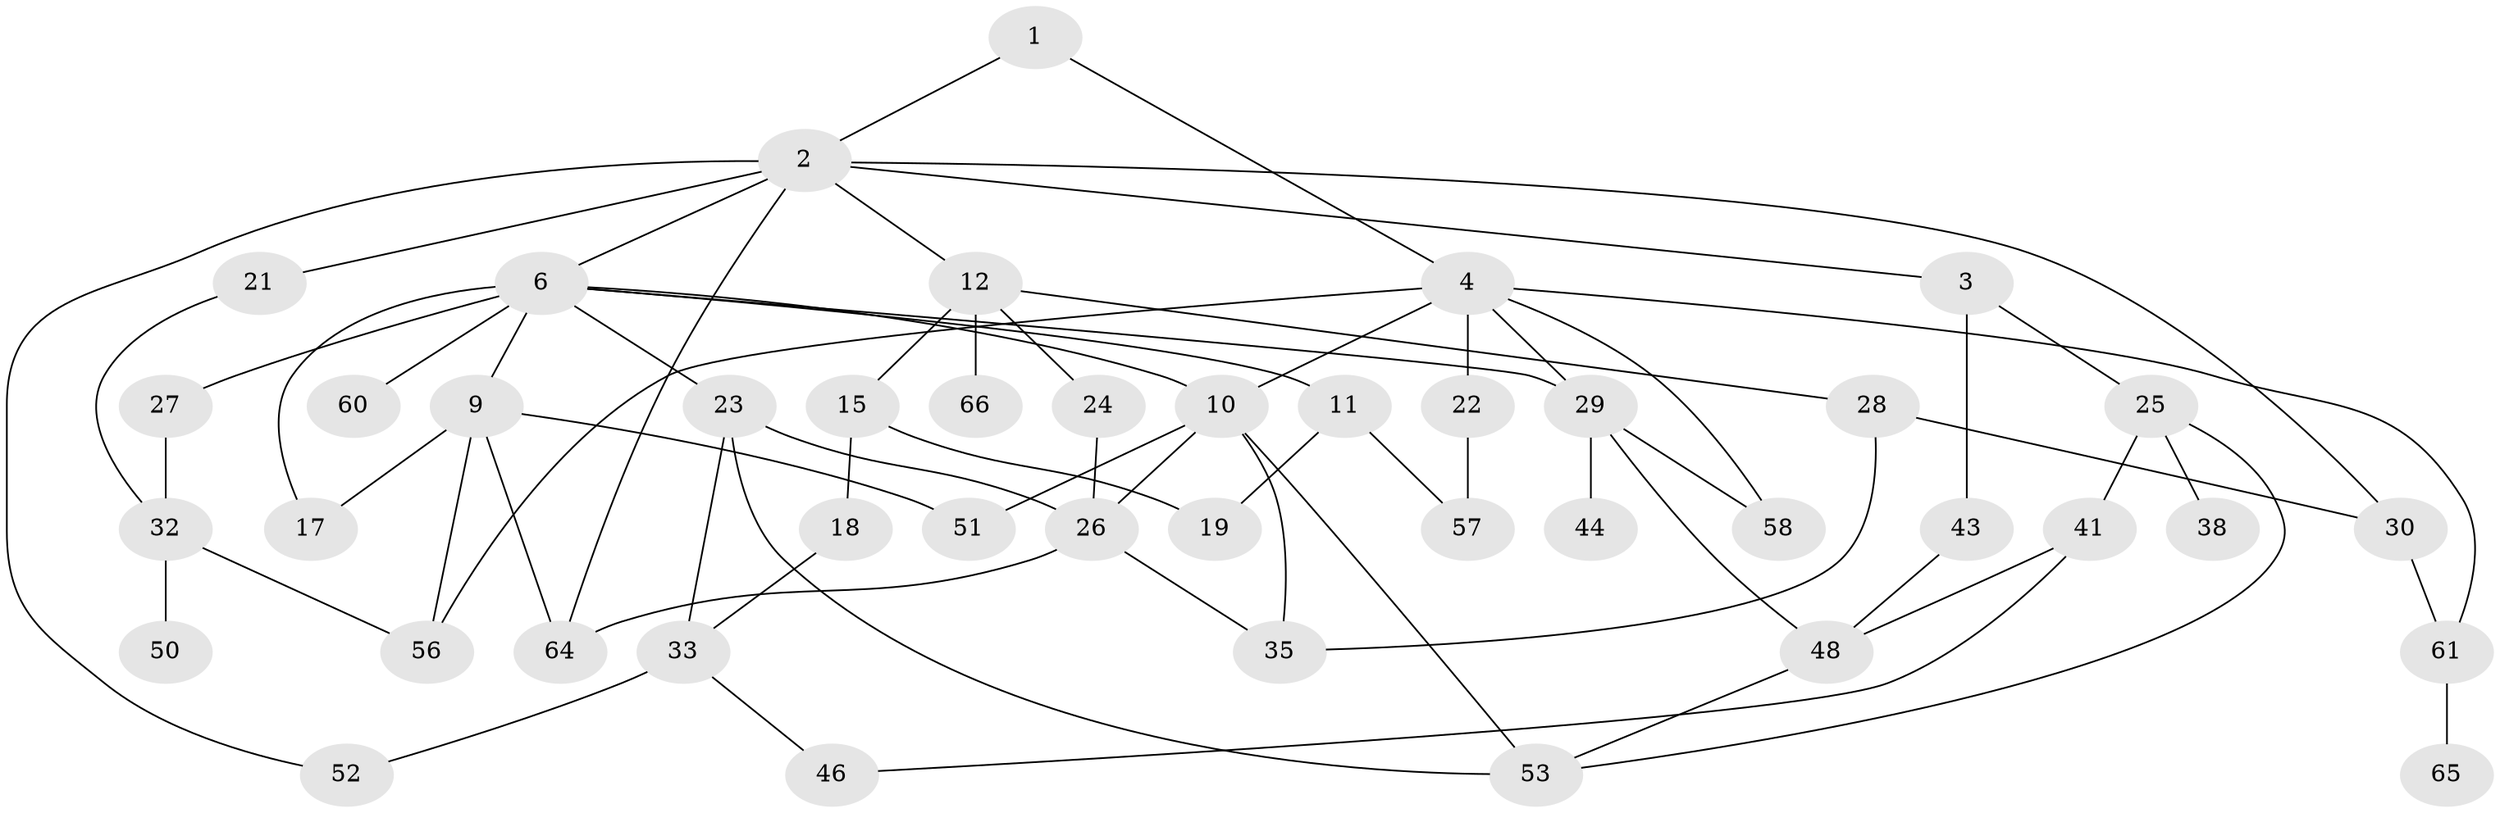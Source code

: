 // original degree distribution, {3: 0.22727272727272727, 5: 0.07575757575757576, 6: 0.045454545454545456, 4: 0.16666666666666666, 1: 0.15151515151515152, 2: 0.3333333333333333}
// Generated by graph-tools (version 1.1) at 2025/41/03/06/25 10:41:26]
// undirected, 44 vertices, 69 edges
graph export_dot {
graph [start="1"]
  node [color=gray90,style=filled];
  1 [super="+13"];
  2 [super="+5"];
  3;
  4 [super="+8"];
  6 [super="+7"];
  9 [super="+14"];
  10 [super="+20"];
  11 [super="+47"];
  12 [super="+16"];
  15 [super="+39"];
  17 [super="+55"];
  18 [super="+31"];
  19;
  21;
  22;
  23 [super="+37"];
  24 [super="+62"];
  25 [super="+34"];
  26 [super="+42"];
  27;
  28;
  29 [super="+40"];
  30 [super="+54"];
  32 [super="+36"];
  33 [super="+45"];
  35 [super="+63"];
  38 [super="+59"];
  41;
  43;
  44;
  46 [super="+49"];
  48;
  50;
  51;
  52;
  53;
  56;
  57;
  58;
  60;
  61;
  64;
  65;
  66;
  1 -- 2;
  1 -- 4;
  2 -- 3;
  2 -- 64;
  2 -- 30;
  2 -- 52;
  2 -- 21;
  2 -- 6;
  2 -- 12;
  3 -- 25;
  3 -- 43;
  4 -- 22;
  4 -- 61;
  4 -- 56;
  4 -- 10;
  4 -- 29;
  4 -- 58;
  6 -- 11;
  6 -- 60;
  6 -- 10 [weight=2];
  6 -- 23;
  6 -- 9;
  6 -- 27;
  6 -- 29;
  6 -- 17;
  9 -- 17;
  9 -- 56;
  9 -- 64;
  9 -- 51;
  10 -- 51;
  10 -- 53;
  10 -- 35;
  10 -- 26;
  11 -- 57;
  11 -- 19;
  12 -- 15;
  12 -- 28;
  12 -- 24;
  12 -- 66;
  15 -- 18 [weight=2];
  15 -- 19;
  18 -- 33;
  21 -- 32;
  22 -- 57;
  23 -- 33;
  23 -- 53;
  23 -- 26;
  24 -- 26;
  25 -- 41;
  25 -- 53;
  25 -- 38;
  26 -- 35;
  26 -- 64;
  27 -- 32;
  28 -- 30;
  28 -- 35;
  29 -- 58;
  29 -- 48;
  29 -- 44;
  30 -- 61;
  32 -- 50;
  32 -- 56;
  33 -- 46;
  33 -- 52;
  41 -- 48;
  41 -- 46;
  43 -- 48;
  48 -- 53;
  61 -- 65;
}
